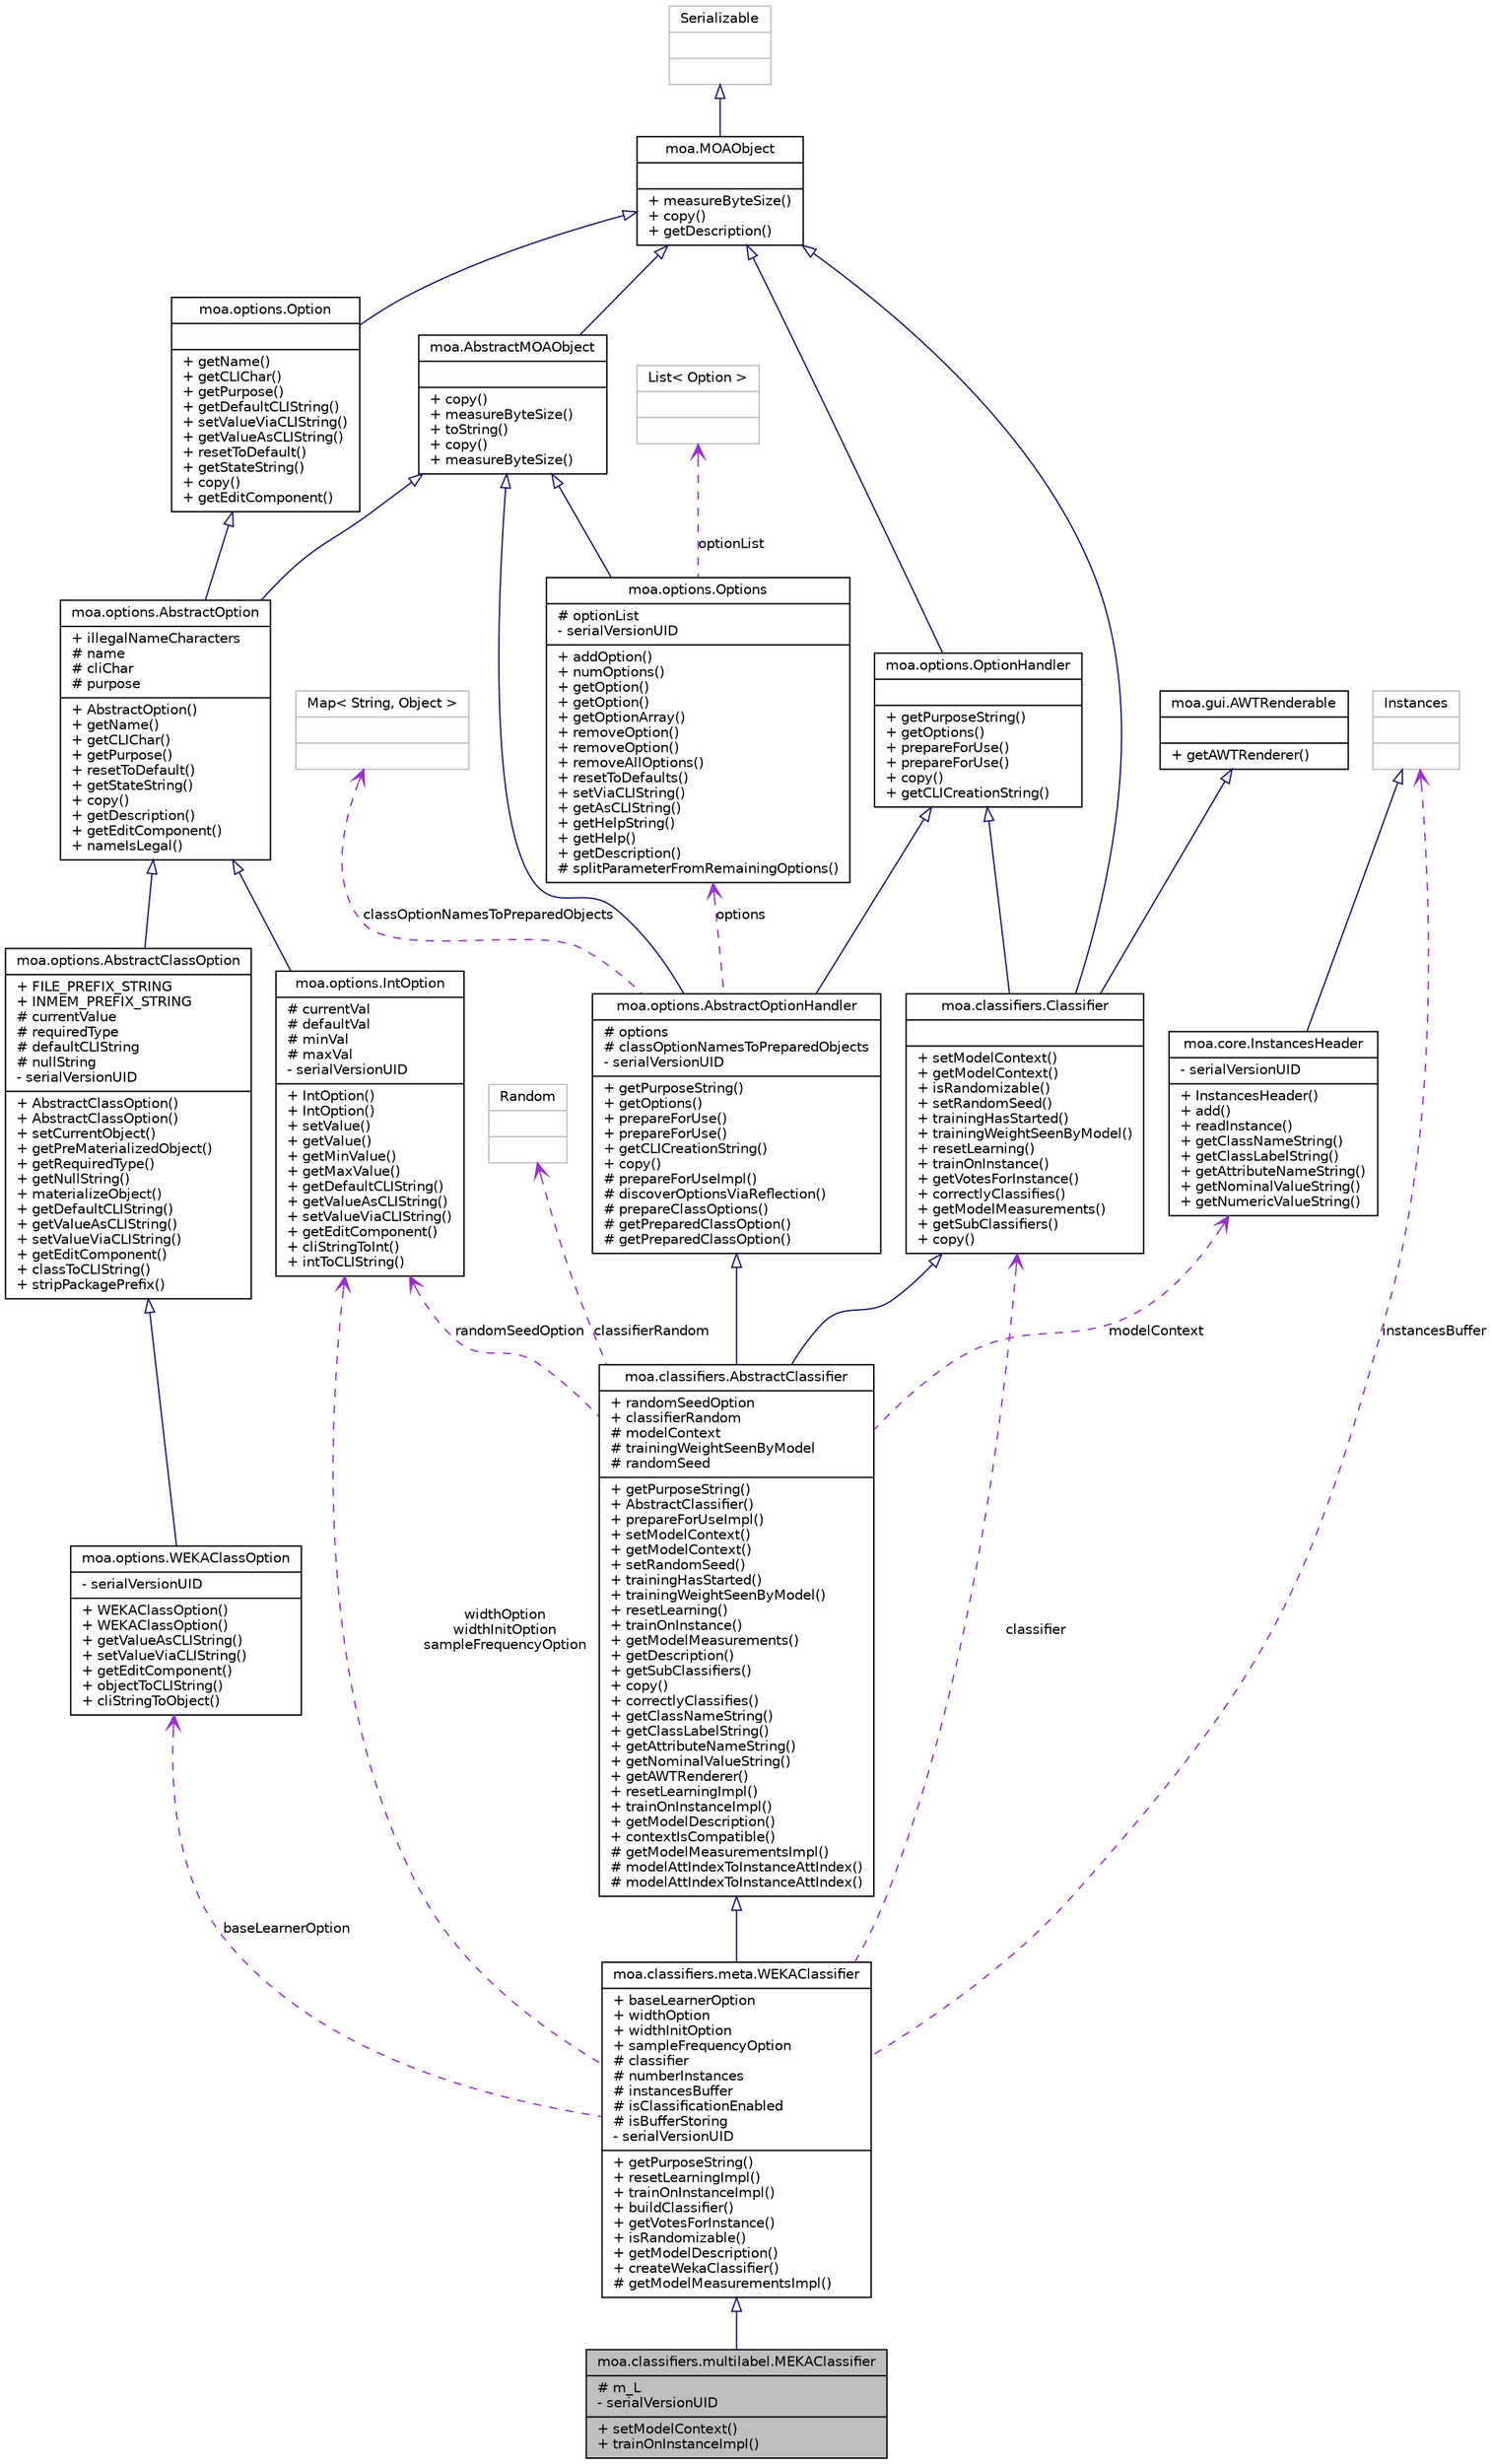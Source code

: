 digraph G
{
  edge [fontname="Helvetica",fontsize="10",labelfontname="Helvetica",labelfontsize="10"];
  node [fontname="Helvetica",fontsize="10",shape=record];
  Node1 [label="{moa.classifiers.multilabel.MEKAClassifier\n|# m_L\l- serialVersionUID\l|+ setModelContext()\l+ trainOnInstanceImpl()\l}",height=0.2,width=0.4,color="black", fillcolor="grey75", style="filled" fontcolor="black"];
  Node2 -> Node1 [dir=back,color="midnightblue",fontsize="10",style="solid",arrowtail="empty",fontname="Helvetica"];
  Node2 [label="{moa.classifiers.meta.WEKAClassifier\n|+ baseLearnerOption\l+ widthOption\l+ widthInitOption\l+ sampleFrequencyOption\l# classifier\l# numberInstances\l# instancesBuffer\l# isClassificationEnabled\l# isBufferStoring\l- serialVersionUID\l|+ getPurposeString()\l+ resetLearningImpl()\l+ trainOnInstanceImpl()\l+ buildClassifier()\l+ getVotesForInstance()\l+ isRandomizable()\l+ getModelDescription()\l+ createWekaClassifier()\l# getModelMeasurementsImpl()\l}",height=0.2,width=0.4,color="black", fillcolor="white", style="filled",URL="$classmoa_1_1classifiers_1_1meta_1_1WEKAClassifier.html",tooltip="Class for using a classifier from WEKA."];
  Node3 -> Node2 [dir=back,color="midnightblue",fontsize="10",style="solid",arrowtail="empty",fontname="Helvetica"];
  Node3 [label="{moa.classifiers.AbstractClassifier\n|+ randomSeedOption\l+ classifierRandom\l# modelContext\l# trainingWeightSeenByModel\l# randomSeed\l|+ getPurposeString()\l+ AbstractClassifier()\l+ prepareForUseImpl()\l+ setModelContext()\l+ getModelContext()\l+ setRandomSeed()\l+ trainingHasStarted()\l+ trainingWeightSeenByModel()\l+ resetLearning()\l+ trainOnInstance()\l+ getModelMeasurements()\l+ getDescription()\l+ getSubClassifiers()\l+ copy()\l+ correctlyClassifies()\l+ getClassNameString()\l+ getClassLabelString()\l+ getAttributeNameString()\l+ getNominalValueString()\l+ getAWTRenderer()\l+ resetLearningImpl()\l+ trainOnInstanceImpl()\l+ getModelDescription()\l+ contextIsCompatible()\l# getModelMeasurementsImpl()\l# modelAttIndexToInstanceAttIndex()\l# modelAttIndexToInstanceAttIndex()\l}",height=0.2,width=0.4,color="black", fillcolor="white", style="filled",URL="$classmoa_1_1classifiers_1_1AbstractClassifier.html",tooltip="Abstract Classifier."];
  Node4 -> Node3 [dir=back,color="midnightblue",fontsize="10",style="solid",arrowtail="empty",fontname="Helvetica"];
  Node4 [label="{moa.options.AbstractOptionHandler\n|# options\l# classOptionNamesToPreparedObjects\l- serialVersionUID\l|+ getPurposeString()\l+ getOptions()\l+ prepareForUse()\l+ prepareForUse()\l+ getCLICreationString()\l+ copy()\l# prepareForUseImpl()\l# discoverOptionsViaReflection()\l# prepareClassOptions()\l# getPreparedClassOption()\l# getPreparedClassOption()\l}",height=0.2,width=0.4,color="black", fillcolor="white", style="filled",URL="$classmoa_1_1options_1_1AbstractOptionHandler.html",tooltip="Abstract Option Handler."];
  Node5 -> Node4 [dir=back,color="midnightblue",fontsize="10",style="solid",arrowtail="empty",fontname="Helvetica"];
  Node5 [label="{moa.AbstractMOAObject\n||+ copy()\l+ measureByteSize()\l+ toString()\l+ copy()\l+ measureByteSize()\l}",height=0.2,width=0.4,color="black", fillcolor="white", style="filled",URL="$classmoa_1_1AbstractMOAObject.html",tooltip="Abstract MOA Object."];
  Node6 -> Node5 [dir=back,color="midnightblue",fontsize="10",style="solid",arrowtail="empty",fontname="Helvetica"];
  Node6 [label="{moa.MOAObject\n||+ measureByteSize()\l+ copy()\l+ getDescription()\l}",height=0.2,width=0.4,color="black", fillcolor="white", style="filled",URL="$interfacemoa_1_1MOAObject.html",tooltip="Interface implemented by classes in MOA, so that all are serializable, can produce..."];
  Node7 -> Node6 [dir=back,color="midnightblue",fontsize="10",style="solid",arrowtail="empty",fontname="Helvetica"];
  Node7 [label="{Serializable\n||}",height=0.2,width=0.4,color="grey75", fillcolor="white", style="filled"];
  Node8 -> Node4 [dir=back,color="midnightblue",fontsize="10",style="solid",arrowtail="empty",fontname="Helvetica"];
  Node8 [label="{moa.options.OptionHandler\n||+ getPurposeString()\l+ getOptions()\l+ prepareForUse()\l+ prepareForUse()\l+ copy()\l+ getCLICreationString()\l}",height=0.2,width=0.4,color="black", fillcolor="white", style="filled",URL="$interfacemoa_1_1options_1_1OptionHandler.html",tooltip="Interface representing an object that handles options or parameters."];
  Node6 -> Node8 [dir=back,color="midnightblue",fontsize="10",style="solid",arrowtail="empty",fontname="Helvetica"];
  Node9 -> Node4 [dir=back,color="darkorchid3",fontsize="10",style="dashed",label="classOptionNamesToPreparedObjects",arrowtail="open",fontname="Helvetica"];
  Node9 [label="{Map\< String, Object \>\n||}",height=0.2,width=0.4,color="grey75", fillcolor="white", style="filled"];
  Node10 -> Node4 [dir=back,color="darkorchid3",fontsize="10",style="dashed",label="options",arrowtail="open",fontname="Helvetica"];
  Node10 [label="{moa.options.Options\n|# optionList\l- serialVersionUID\l|+ addOption()\l+ numOptions()\l+ getOption()\l+ getOption()\l+ getOptionArray()\l+ removeOption()\l+ removeOption()\l+ removeAllOptions()\l+ resetToDefaults()\l+ setViaCLIString()\l+ getAsCLIString()\l+ getHelpString()\l+ getHelp()\l+ getDescription()\l# splitParameterFromRemainingOptions()\l}",height=0.2,width=0.4,color="black", fillcolor="white", style="filled",URL="$classmoa_1_1options_1_1Options.html",tooltip="File option."];
  Node5 -> Node10 [dir=back,color="midnightblue",fontsize="10",style="solid",arrowtail="empty",fontname="Helvetica"];
  Node11 -> Node10 [dir=back,color="darkorchid3",fontsize="10",style="dashed",label="optionList",arrowtail="open",fontname="Helvetica"];
  Node11 [label="{List\< Option \>\n||}",height=0.2,width=0.4,color="grey75", fillcolor="white", style="filled"];
  Node12 -> Node3 [dir=back,color="midnightblue",fontsize="10",style="solid",arrowtail="empty",fontname="Helvetica"];
  Node12 [label="{moa.classifiers.Classifier\n||+ setModelContext()\l+ getModelContext()\l+ isRandomizable()\l+ setRandomSeed()\l+ trainingHasStarted()\l+ trainingWeightSeenByModel()\l+ resetLearning()\l+ trainOnInstance()\l+ getVotesForInstance()\l+ correctlyClassifies()\l+ getModelMeasurements()\l+ getSubClassifiers()\l+ copy()\l}",height=0.2,width=0.4,color="black", fillcolor="white", style="filled",URL="$interfacemoa_1_1classifiers_1_1Classifier.html",tooltip="Classifier interface for incremental classification models."];
  Node6 -> Node12 [dir=back,color="midnightblue",fontsize="10",style="solid",arrowtail="empty",fontname="Helvetica"];
  Node8 -> Node12 [dir=back,color="midnightblue",fontsize="10",style="solid",arrowtail="empty",fontname="Helvetica"];
  Node13 -> Node12 [dir=back,color="midnightblue",fontsize="10",style="solid",arrowtail="empty",fontname="Helvetica"];
  Node13 [label="{moa.gui.AWTRenderable\n||+ getAWTRenderer()\l}",height=0.2,width=0.4,color="black", fillcolor="white", style="filled",URL="$interfacemoa_1_1gui_1_1AWTRenderable.html",tooltip="Interface representing a component that is renderable."];
  Node14 -> Node3 [dir=back,color="darkorchid3",fontsize="10",style="dashed",label="randomSeedOption",arrowtail="open",fontname="Helvetica"];
  Node14 [label="{moa.options.IntOption\n|# currentVal\l# defaultVal\l# minVal\l# maxVal\l- serialVersionUID\l|+ IntOption()\l+ IntOption()\l+ setValue()\l+ getValue()\l+ getMinValue()\l+ getMaxValue()\l+ getDefaultCLIString()\l+ getValueAsCLIString()\l+ setValueViaCLIString()\l+ getEditComponent()\l+ cliStringToInt()\l+ intToCLIString()\l}",height=0.2,width=0.4,color="black", fillcolor="white", style="filled",URL="$classmoa_1_1options_1_1IntOption.html",tooltip="Int option."];
  Node15 -> Node14 [dir=back,color="midnightblue",fontsize="10",style="solid",arrowtail="empty",fontname="Helvetica"];
  Node15 [label="{moa.options.AbstractOption\n|+ illegalNameCharacters\l# name\l# cliChar\l# purpose\l|+ AbstractOption()\l+ getName()\l+ getCLIChar()\l+ getPurpose()\l+ resetToDefault()\l+ getStateString()\l+ copy()\l+ getDescription()\l+ getEditComponent()\l+ nameIsLegal()\l}",height=0.2,width=0.4,color="black", fillcolor="white", style="filled",URL="$classmoa_1_1options_1_1AbstractOption.html",tooltip="Abstract option."];
  Node5 -> Node15 [dir=back,color="midnightblue",fontsize="10",style="solid",arrowtail="empty",fontname="Helvetica"];
  Node16 -> Node15 [dir=back,color="midnightblue",fontsize="10",style="solid",arrowtail="empty",fontname="Helvetica"];
  Node16 [label="{moa.options.Option\n||+ getName()\l+ getCLIChar()\l+ getPurpose()\l+ getDefaultCLIString()\l+ setValueViaCLIString()\l+ getValueAsCLIString()\l+ resetToDefault()\l+ getStateString()\l+ copy()\l+ getEditComponent()\l}",height=0.2,width=0.4,color="black", fillcolor="white", style="filled",URL="$interfacemoa_1_1options_1_1Option.html",tooltip="Interface representing an option or parameter."];
  Node6 -> Node16 [dir=back,color="midnightblue",fontsize="10",style="solid",arrowtail="empty",fontname="Helvetica"];
  Node17 -> Node3 [dir=back,color="darkorchid3",fontsize="10",style="dashed",label="modelContext",arrowtail="open",fontname="Helvetica"];
  Node17 [label="{moa.core.InstancesHeader\n|- serialVersionUID\l|+ InstancesHeader()\l+ add()\l+ readInstance()\l+ getClassNameString()\l+ getClassLabelString()\l+ getAttributeNameString()\l+ getNominalValueString()\l+ getNumericValueString()\l}",height=0.2,width=0.4,color="black", fillcolor="white", style="filled",URL="$classmoa_1_1core_1_1InstancesHeader.html",tooltip="Class for storing the header or context of a data stream."];
  Node18 -> Node17 [dir=back,color="midnightblue",fontsize="10",style="solid",arrowtail="empty",fontname="Helvetica"];
  Node18 [label="{Instances\n||}",height=0.2,width=0.4,color="grey75", fillcolor="white", style="filled"];
  Node19 -> Node3 [dir=back,color="darkorchid3",fontsize="10",style="dashed",label="classifierRandom",arrowtail="open",fontname="Helvetica"];
  Node19 [label="{Random\n||}",height=0.2,width=0.4,color="grey75", fillcolor="white", style="filled"];
  Node12 -> Node2 [dir=back,color="darkorchid3",fontsize="10",style="dashed",label="classifier",arrowtail="open",fontname="Helvetica"];
  Node20 -> Node2 [dir=back,color="darkorchid3",fontsize="10",style="dashed",label="baseLearnerOption",arrowtail="open",fontname="Helvetica"];
  Node20 [label="{moa.options.WEKAClassOption\n|- serialVersionUID\l|+ WEKAClassOption()\l+ WEKAClassOption()\l+ getValueAsCLIString()\l+ setValueViaCLIString()\l+ getEditComponent()\l+ objectToCLIString()\l+ cliStringToObject()\l}",height=0.2,width=0.4,color="black", fillcolor="white", style="filled",URL="$classmoa_1_1options_1_1WEKAClassOption.html",tooltip="WEKA class option."];
  Node21 -> Node20 [dir=back,color="midnightblue",fontsize="10",style="solid",arrowtail="empty",fontname="Helvetica"];
  Node21 [label="{moa.options.AbstractClassOption\n|+ FILE_PREFIX_STRING\l+ INMEM_PREFIX_STRING\l# currentValue\l# requiredType\l# defaultCLIString\l# nullString\l- serialVersionUID\l|+ AbstractClassOption()\l+ AbstractClassOption()\l+ setCurrentObject()\l+ getPreMaterializedObject()\l+ getRequiredType()\l+ getNullString()\l+ materializeObject()\l+ getDefaultCLIString()\l+ getValueAsCLIString()\l+ setValueViaCLIString()\l+ getEditComponent()\l+ classToCLIString()\l+ stripPackagePrefix()\l}",height=0.2,width=0.4,color="black", fillcolor="white", style="filled",URL="$classmoa_1_1options_1_1AbstractClassOption.html",tooltip="Abstract class option."];
  Node15 -> Node21 [dir=back,color="midnightblue",fontsize="10",style="solid",arrowtail="empty",fontname="Helvetica"];
  Node14 -> Node2 [dir=back,color="darkorchid3",fontsize="10",style="dashed",label="widthOption\nwidthInitOption\nsampleFrequencyOption",arrowtail="open",fontname="Helvetica"];
  Node18 -> Node2 [dir=back,color="darkorchid3",fontsize="10",style="dashed",label="instancesBuffer",arrowtail="open",fontname="Helvetica"];
}
